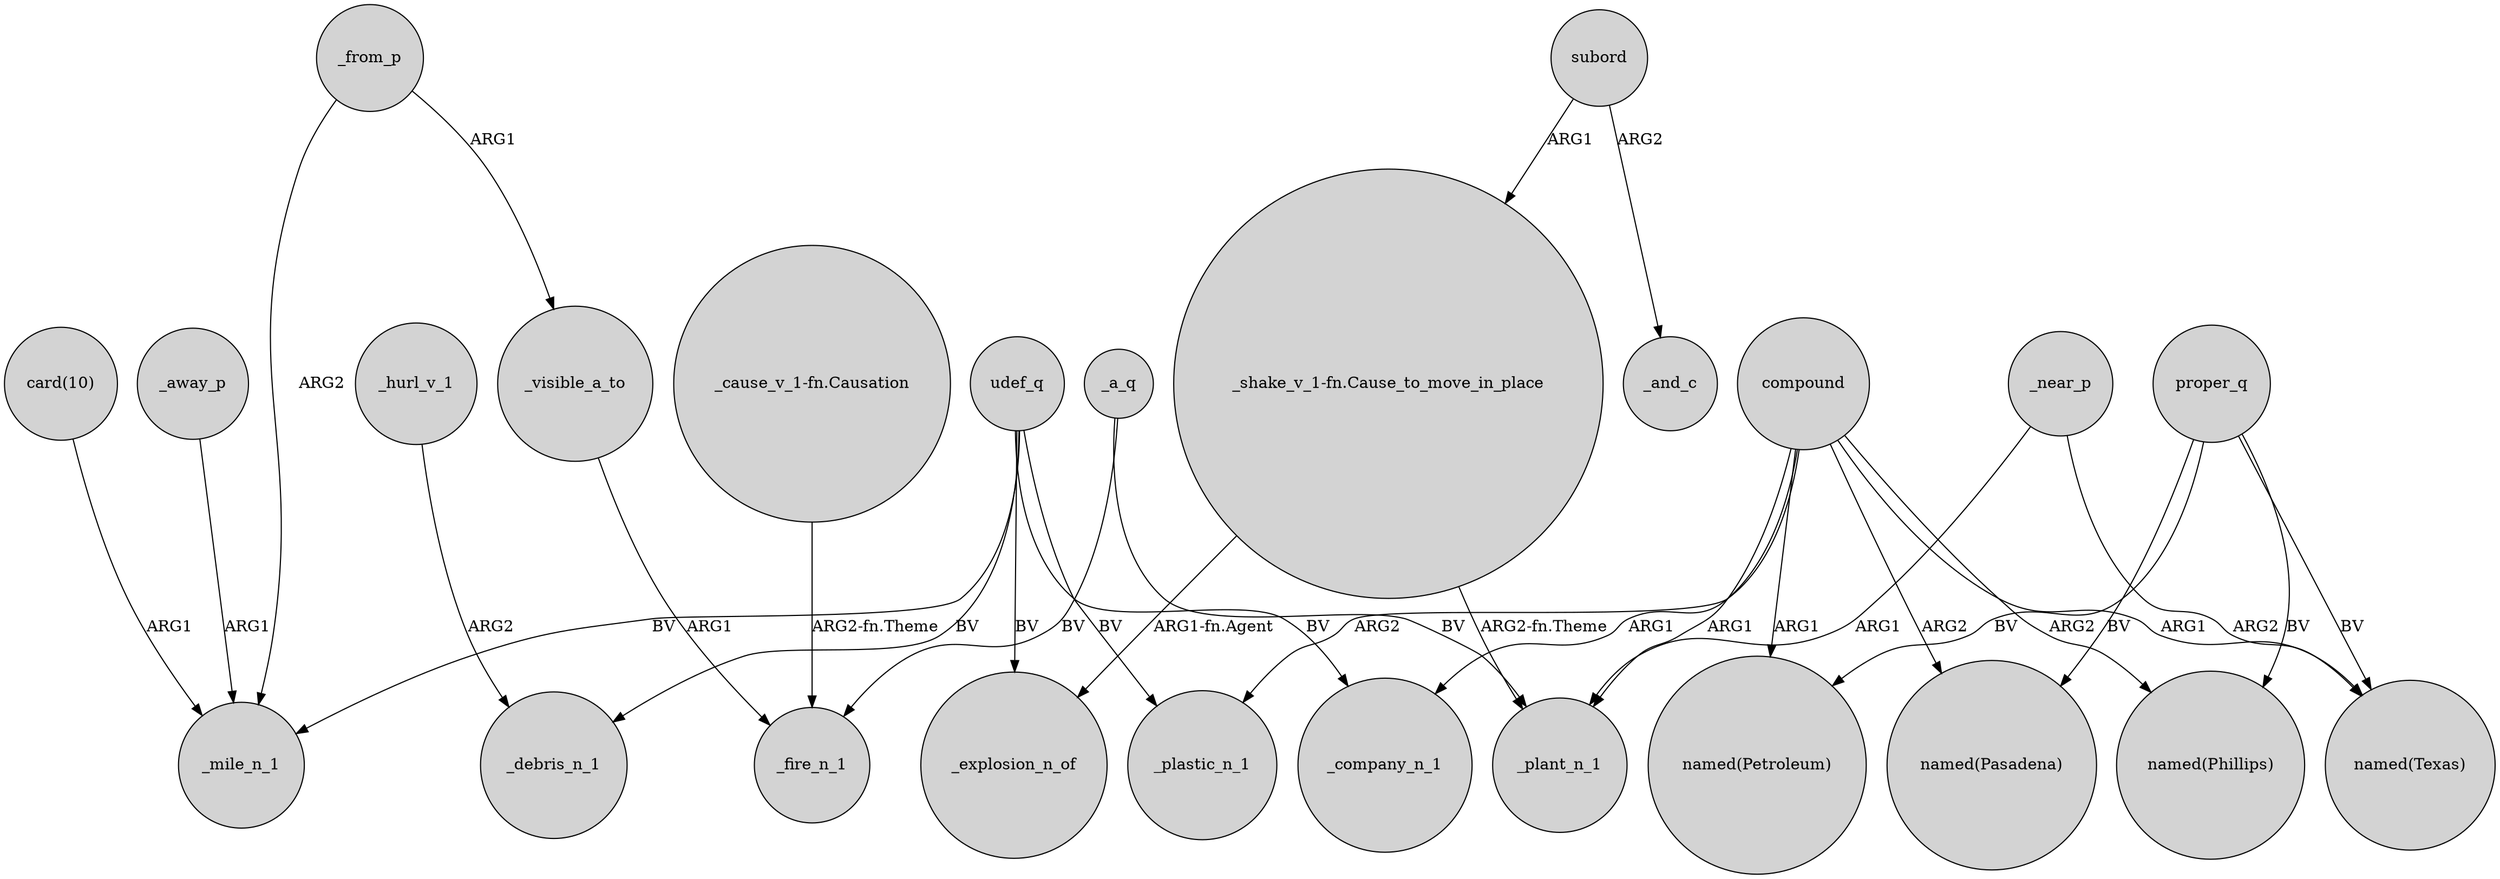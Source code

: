 digraph {
	node [shape=circle style=filled]
	udef_q -> _mile_n_1 [label=BV]
	_visible_a_to -> _fire_n_1 [label=ARG1]
	udef_q -> _explosion_n_of [label=BV]
	proper_q -> "named(Petroleum)" [label=BV]
	compound -> "named(Texas)" [label=ARG1]
	_away_p -> _mile_n_1 [label=ARG1]
	udef_q -> _plastic_n_1 [label=BV]
	compound -> "named(Pasadena)" [label=ARG2]
	_near_p -> "named(Texas)" [label=ARG2]
	compound -> _company_n_1 [label=ARG1]
	compound -> _plant_n_1 [label=ARG1]
	_a_q -> _fire_n_1 [label=BV]
	"_shake_v_1-fn.Cause_to_move_in_place" -> _plant_n_1 [label="ARG2-fn.Theme"]
	_from_p -> _visible_a_to [label=ARG1]
	proper_q -> "named(Pasadena)" [label=BV]
	_from_p -> _mile_n_1 [label=ARG2]
	proper_q -> "named(Texas)" [label=BV]
	"_cause_v_1-fn.Causation" -> _fire_n_1 [label="ARG2-fn.Theme"]
	"card(10)" -> _mile_n_1 [label=ARG1]
	compound -> _plastic_n_1 [label=ARG2]
	compound -> "named(Petroleum)" [label=ARG1]
	_hurl_v_1 -> _debris_n_1 [label=ARG2]
	subord -> "_shake_v_1-fn.Cause_to_move_in_place" [label=ARG1]
	_near_p -> _plant_n_1 [label=ARG1]
	compound -> "named(Phillips)" [label=ARG2]
	udef_q -> _debris_n_1 [label=BV]
	"_shake_v_1-fn.Cause_to_move_in_place" -> _explosion_n_of [label="ARG1-fn.Agent"]
	proper_q -> "named(Phillips)" [label=BV]
	udef_q -> _company_n_1 [label=BV]
	subord -> _and_c [label=ARG2]
	_a_q -> _plant_n_1 [label=BV]
}
